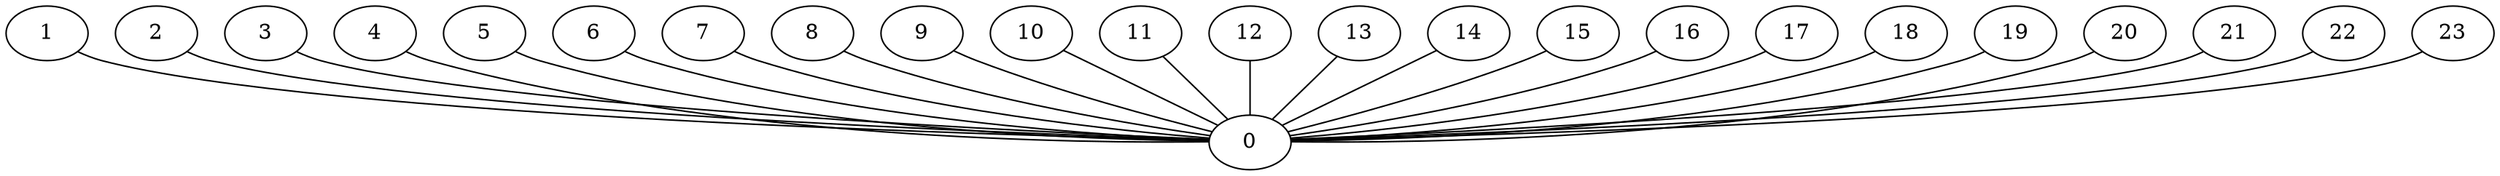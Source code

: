 graph G {
0;
1;
2;
3;
4;
5;
6;
7;
8;
9;
10;
11;
12;
13;
14;
15;
16;
17;
18;
19;
20;
21;
22;
23;
3--0 ;
2--0 ;
1--0 ;
4--0 ;
5--0 ;
6--0 ;
9--0 ;
8--0 ;
7--0 ;
10--0 ;
11--0 ;
12--0 ;
15--0 ;
14--0 ;
13--0 ;
16--0 ;
18--0 ;
17--0 ;
20--0 ;
19--0 ;
21--0 ;
22--0 ;
23--0 ;
}
